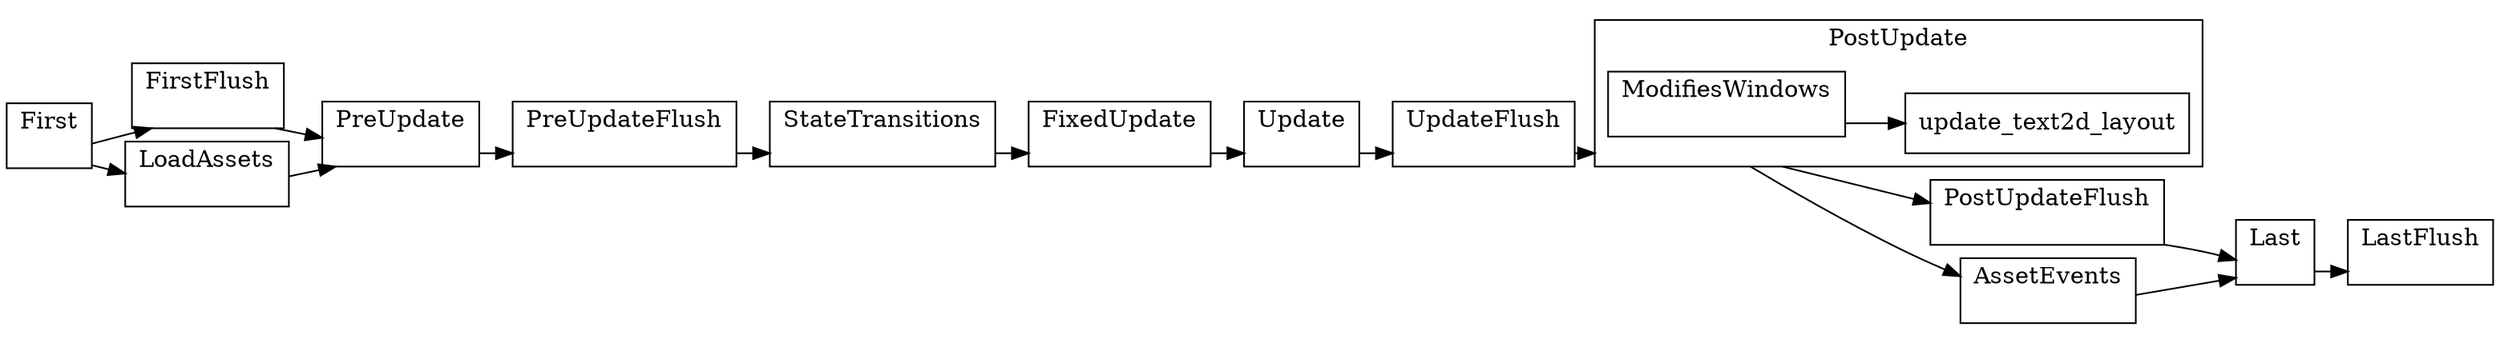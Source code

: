 digraph "schedule" {
	"splines"="spline";
	"compound"="true";
	"rankdir"="LR";
	node ["shape"="box"];
	subgraph "clusternode_Set(1)" {
		"label"="FirstFlush";
		"set_marker_node_Set(1)" ["style"="invis", "label"="", "height"="0", "shape"="point"]
	}
	
	subgraph "clusternode_Set(2)" {
		"label"="PreUpdateFlush";
		"set_marker_node_Set(2)" ["style"="invis", "label"="", "height"="0", "shape"="point"]
	}
	
	subgraph "clusternode_Set(3)" {
		"label"="UpdateFlush";
		"set_marker_node_Set(3)" ["style"="invis", "label"="", "height"="0", "shape"="point"]
	}
	
	subgraph "clusternode_Set(4)" {
		"label"="PostUpdateFlush";
		"set_marker_node_Set(4)" ["style"="invis", "label"="", "height"="0", "shape"="point"]
	}
	
	subgraph "clusternode_Set(5)" {
		"label"="LastFlush";
		"set_marker_node_Set(5)" ["style"="invis", "label"="", "height"="0", "shape"="point"]
	}
	
	subgraph "clusternode_Set(6)" {
		"label"="First";
		"set_marker_node_Set(6)" ["style"="invis", "label"="", "height"="0", "shape"="point"]
	}
	
	subgraph "clusternode_Set(7)" {
		"label"="PreUpdate";
		"set_marker_node_Set(7)" ["style"="invis", "label"="", "height"="0", "shape"="point"]
	}
	
	subgraph "clusternode_Set(8)" {
		"label"="StateTransitions";
		"set_marker_node_Set(8)" ["style"="invis", "label"="", "height"="0", "shape"="point"]
	}
	
	subgraph "clusternode_Set(9)" {
		"label"="FixedUpdate";
		"set_marker_node_Set(9)" ["style"="invis", "label"="", "height"="0", "shape"="point"]
	}
	
	subgraph "clusternode_Set(10)" {
		"label"="Update";
		"set_marker_node_Set(10)" ["style"="invis", "label"="", "height"="0", "shape"="point"]
	}
	
	subgraph "clusternode_Set(11)" {
		"label"="PostUpdate";
		"set_marker_node_Set(11)" ["style"="invis", "label"="", "height"="0", "shape"="point"]
		subgraph "clusternode_Set(70)" {
			"label"="ModifiesWindows";
			"set_marker_node_Set(70)" ["style"="invis", "label"="", "height"="0", "shape"="point"]
		}
		
		"node_System(93)" ["label"="update_text2d_layout"]
	}
	
	subgraph "clusternode_Set(12)" {
		"label"="Last";
		"set_marker_node_Set(12)" ["style"="invis", "label"="", "height"="0", "shape"="point"]
	}
	
	subgraph "clusternode_Set(58)" {
		"label"="LoadAssets";
		"set_marker_node_Set(58)" ["style"="invis", "label"="", "height"="0", "shape"="point"]
	}
	
	subgraph "clusternode_Set(59)" {
		"label"="AssetEvents";
		"set_marker_node_Set(59)" ["style"="invis", "label"="", "height"="0", "shape"="point"]
	}
	
	"set_marker_node_Set(6)" -> "set_marker_node_Set(1)" ["lhead"="clusternode_Set(1)", "ltail"="clusternode_Set(6)"]
	"set_marker_node_Set(1)" -> "set_marker_node_Set(7)" ["lhead"="clusternode_Set(7)", "ltail"="clusternode_Set(1)"]
	"set_marker_node_Set(7)" -> "set_marker_node_Set(2)" ["lhead"="clusternode_Set(2)", "ltail"="clusternode_Set(7)"]
	"set_marker_node_Set(2)" -> "set_marker_node_Set(8)" ["lhead"="clusternode_Set(8)", "ltail"="clusternode_Set(2)"]
	"set_marker_node_Set(8)" -> "set_marker_node_Set(9)" ["lhead"="clusternode_Set(9)", "ltail"="clusternode_Set(8)"]
	"set_marker_node_Set(9)" -> "set_marker_node_Set(10)" ["lhead"="clusternode_Set(10)", "ltail"="clusternode_Set(9)"]
	"set_marker_node_Set(10)" -> "set_marker_node_Set(3)" ["lhead"="clusternode_Set(3)", "ltail"="clusternode_Set(10)"]
	"set_marker_node_Set(3)" -> "set_marker_node_Set(11)" ["lhead"="clusternode_Set(11)", "ltail"="clusternode_Set(3)"]
	"set_marker_node_Set(11)" -> "set_marker_node_Set(4)" ["lhead"="clusternode_Set(4)", "ltail"="clusternode_Set(11)"]
	"set_marker_node_Set(4)" -> "set_marker_node_Set(12)" ["lhead"="clusternode_Set(12)", "ltail"="clusternode_Set(4)"]
	"set_marker_node_Set(12)" -> "set_marker_node_Set(5)" ["lhead"="clusternode_Set(5)", "ltail"="clusternode_Set(12)"]
	"set_marker_node_Set(58)" -> "set_marker_node_Set(7)" ["lhead"="clusternode_Set(7)", "ltail"="clusternode_Set(58)"]
	"set_marker_node_Set(6)" -> "set_marker_node_Set(58)" ["lhead"="clusternode_Set(58)", "ltail"="clusternode_Set(6)"]
	"set_marker_node_Set(11)" -> "set_marker_node_Set(59)" ["lhead"="clusternode_Set(59)", "ltail"="clusternode_Set(11)"]
	"set_marker_node_Set(59)" -> "set_marker_node_Set(12)" ["lhead"="clusternode_Set(12)", "ltail"="clusternode_Set(59)"]
	"set_marker_node_Set(70)" -> "node_System(93)" ["lhead"="", "ltail"="clusternode_Set(70)"]
}
